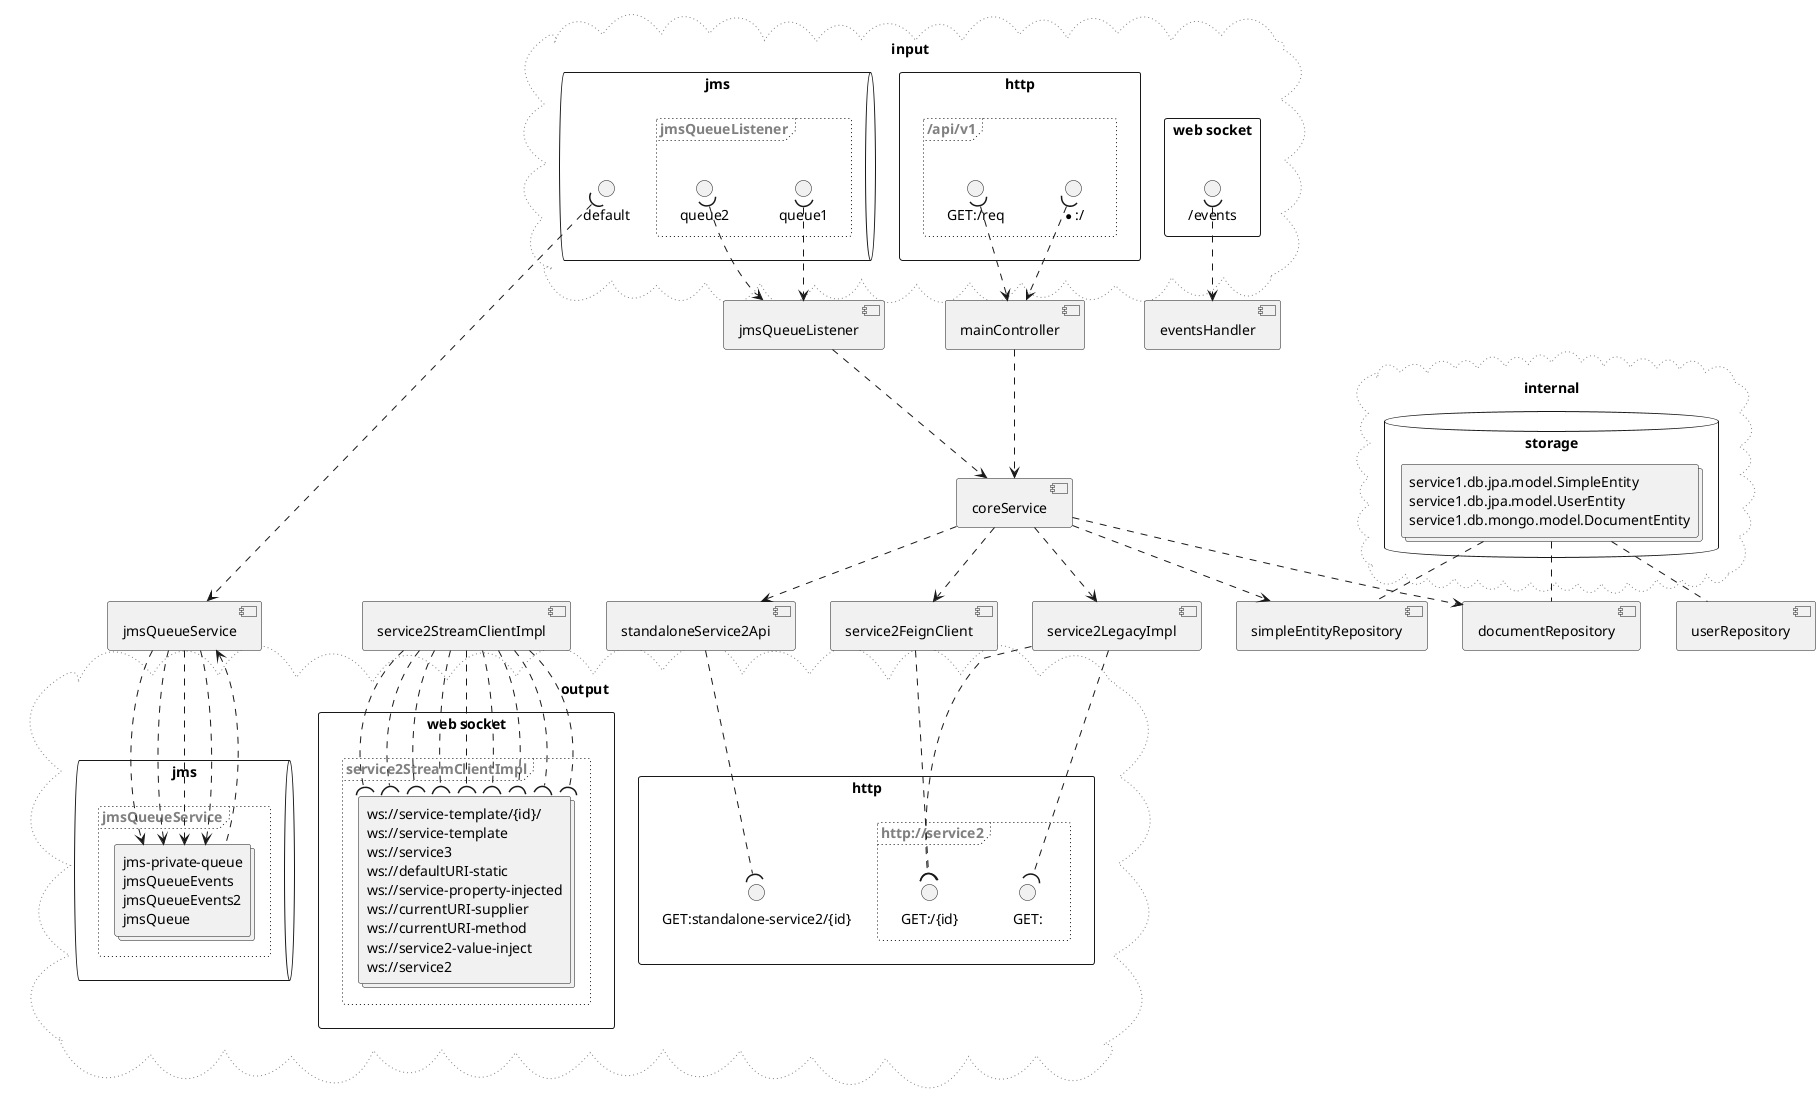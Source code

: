@startuml
component mainController as mainController
component coreService as coreService
component jmsQueueListener as jmsQueueListener
component jmsQueueService as jmsQueueService
component service2LegacyImpl as service2LegacyImpl
component service2StreamClientImpl as service2StreamClientImpl
component standaloneService2Api as standaloneService2Api
component eventsHandler as eventsHandler
component service2FeignClient as service2FeignClient
component simpleEntityRepository as simpleEntityRepository
component userRepository as userRepository
component documentRepository as documentRepository
mainController ..> coreService
coreService ..> service2FeignClient
coreService ..> service2LegacyImpl
coreService ..> standaloneService2Api
coreService ..> simpleEntityRepository
coreService ..> documentRepository
jmsQueueListener ..> coreService
cloud "internal" as internal #line.dotted;line:gray; {
  database "storage" as internal.storage {
    collections "service1.db.jpa.model.SimpleEntity\n\
service1.db.jpa.model.UserEntity\n\
service1.db.mongo.model.DocumentEntity" as internal.storage.interfaces
    internal.storage.interfaces .. simpleEntityRepository
    internal.storage.interfaces .. userRepository
    internal.storage.interfaces .. documentRepository
  }
}
cloud "input" as input #line.dotted;line:gray; {
  rectangle "http" as input.http {
    frame "/api/v1" #line.dotted;text:gray {
      interface "*:/" as in....api.v1.
      in....api.v1. )..> mainController
      interface "GET:/req" as in.GET..api.v1.req
      in.GET..api.v1.req )..> mainController
    }
  }
  rectangle "web socket" as input.websocket {
    interface "/events" as in
    in )..> eventsHandler
  }
  queue "jms" as input.jms {
    interface "default" as in.default.in
    in.default.in )..> jmsQueueService
    frame "jmsQueueListener" as input.jms.jms.jmsQueueListener #line.dotted;text:gray {
      interface "queue1" as in.queue1.in
      in.queue1.in )..> jmsQueueListener
      interface "queue2" as in.queue2.in
      in.queue2.in )..> jmsQueueListener
    }
  }
}
cloud "output" as output #line.dotted;line:gray; {
  rectangle "http" as output.http {
    interface "GET:standalone-service2/{id}" as out.GET.standalone.service2..id.
    standaloneService2Api ..( out.GET.standalone.service2..id.
    frame "http://service2" #line.dotted;text:gray {
      interface "GET:/{id}" as out.GET.http...service2..id.
      service2LegacyImpl ..( out.GET.http...service2..id.
      service2FeignClient ..( out.GET.http...service2..id.
      interface "GET:" as out.GET.http...service2
      service2LegacyImpl ..( out.GET.http...service2
    }
  }
  rectangle "web socket" as output.websocket {
    frame "service2StreamClientImpl" as output.websocket.websocket.service2StreamClientImpl #line.dotted;text:gray {
      collections "ws://service-template/{id}/\n\
ws://service-template\n\
ws://service3\n\
ws://defaultURI-static\n\
ws://service-property-injected\n\
ws://currentURI-supplier\n\
ws://currentURI-method\n\
ws://service2-value-inject\n\
ws://service2" as service2StreamClientImpl.interfaces
      service2StreamClientImpl ..( service2StreamClientImpl.interfaces
      service2StreamClientImpl ..( service2StreamClientImpl.interfaces
      service2StreamClientImpl ..( service2StreamClientImpl.interfaces
      service2StreamClientImpl ..( service2StreamClientImpl.interfaces
      service2StreamClientImpl ..( service2StreamClientImpl.interfaces
      service2StreamClientImpl ..( service2StreamClientImpl.interfaces
      service2StreamClientImpl ..( service2StreamClientImpl.interfaces
      service2StreamClientImpl ..( service2StreamClientImpl.interfaces
      service2StreamClientImpl ..( service2StreamClientImpl.interfaces
    }
  }
  queue "jms" as output.jms {
    frame "jmsQueueService" as output.jms.jms.jmsQueueService #line.dotted;text:gray {
      collections "jms-private-queue\n\
jmsQueueEvents\n\
jmsQueueEvents2\n\
jmsQueue" as jmsQueueService.interfaces
      jmsQueueService ..> jmsQueueService.interfaces
      jmsQueueService ..> jmsQueueService.interfaces
      jmsQueueService ..> jmsQueueService.interfaces
      jmsQueueService ..> jmsQueueService.interfaces
      jmsQueueService <.. jmsQueueService.interfaces
    }
  }
}
@enduml
